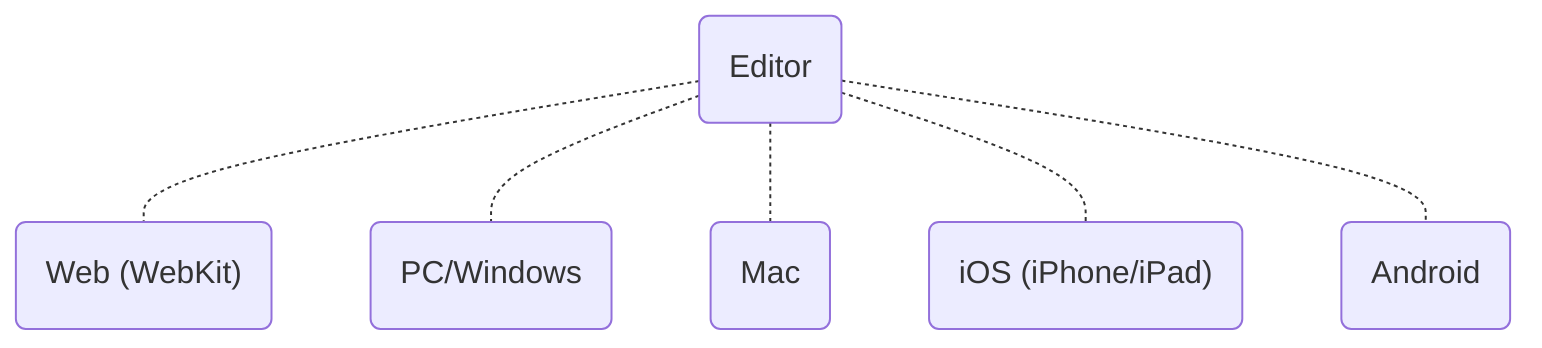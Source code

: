 graph TD

e(Editor)
web("Web (WebKit)")
pc(PC/Windows)
mac(Mac)
ios("iOS (iPhone/iPad)")
a(Android)


e -.- web
e -.- pc
e -.- mac
e -.- ios
e -.- a
